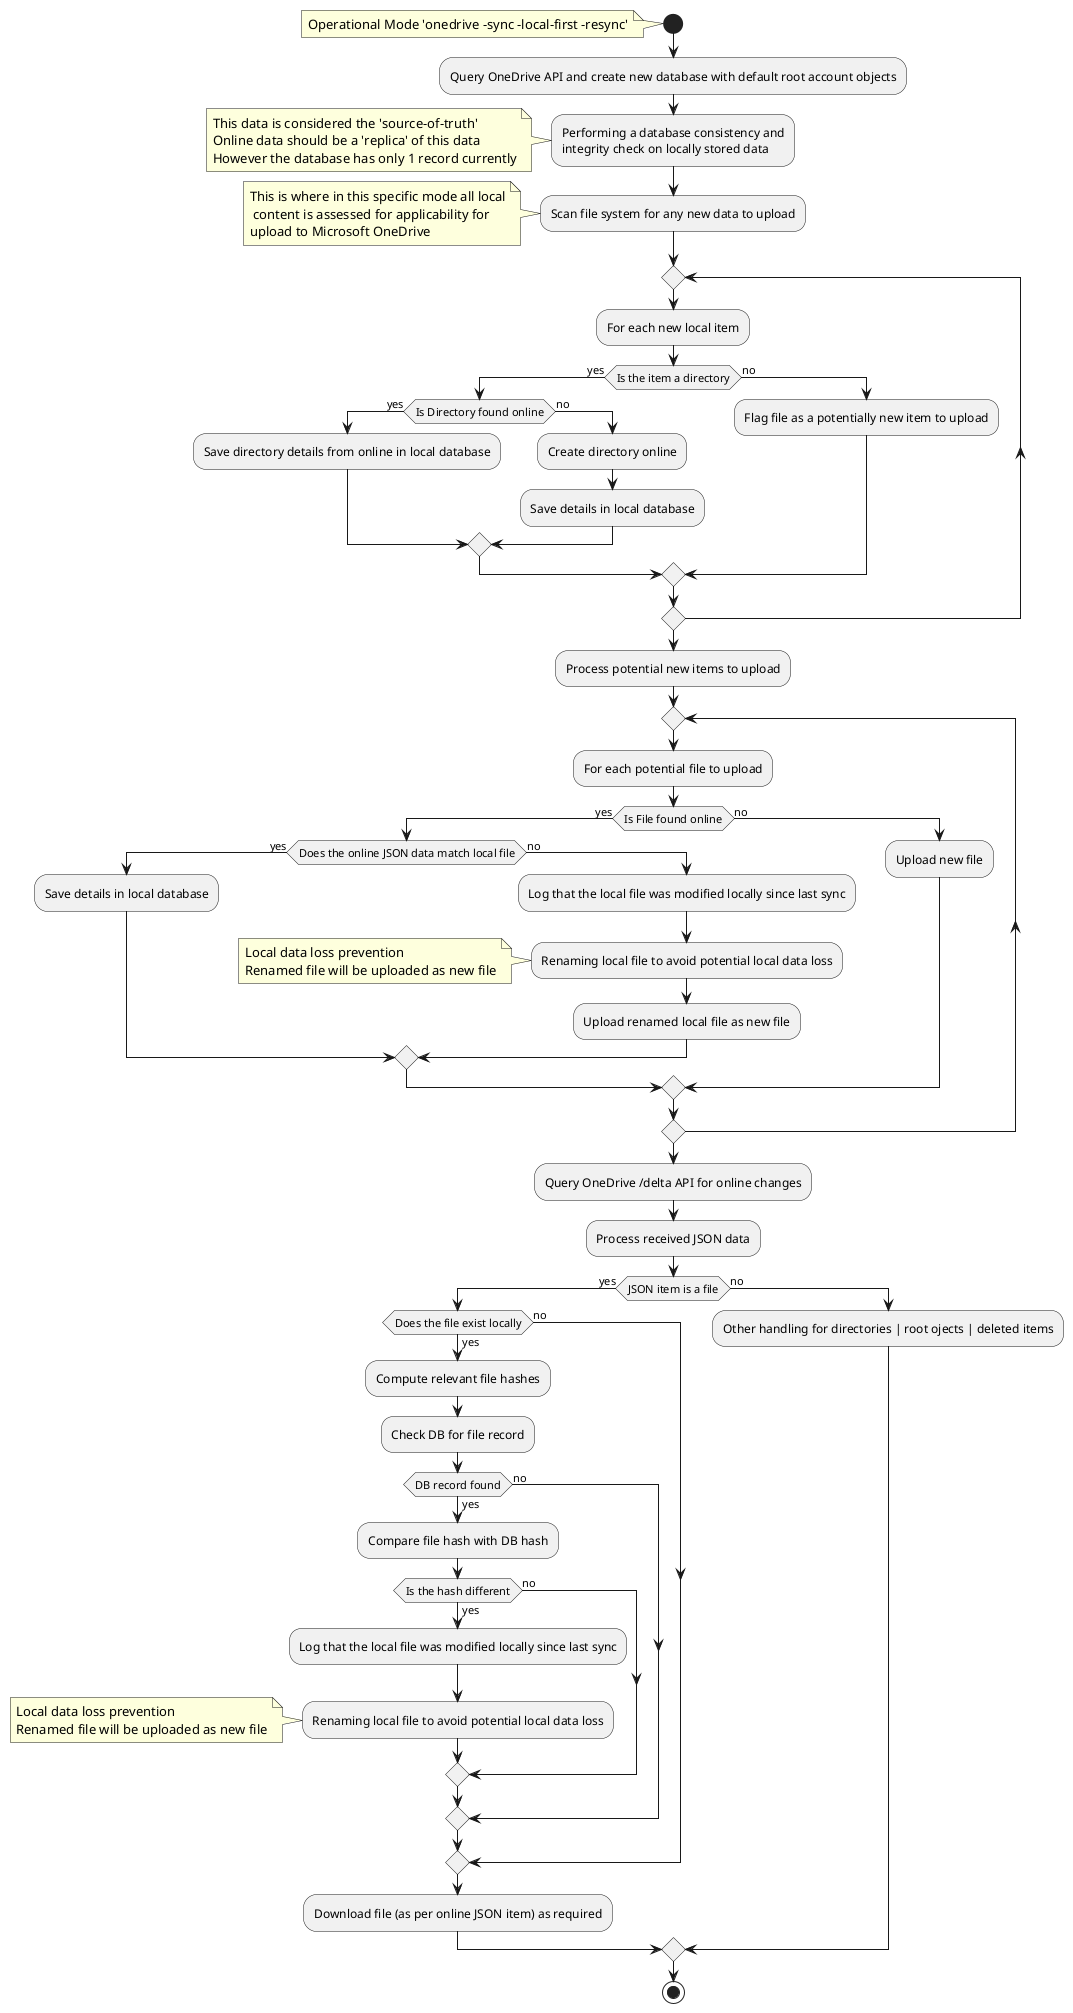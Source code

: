 @startuml
start
note left: Operational Mode 'onedrive -sync -local-first -resync'
:Query OneDrive API and create new database with default root account objects;
:Performing a database consistency and\nintegrity check on locally stored data;
note left: This data is considered the 'source-of-truth'\nOnline data should be a 'replica' of this data\nHowever the database has only 1 record currently
:Scan file system for any new data to upload;
note left: This is where in this specific mode all local\n content is assessed for applicability for\nupload to Microsoft OneDrive

repeat
  :For each new local item;
  if (Is the item a directory) then (yes)
    if (Is Directory found online) then (yes)
      :Save directory details from online in local database;
    else (no)
      :Create directory online;
      :Save details in local database;
    endif
  else (no)
    :Flag file as a potentially new item to upload;
  endif
repeat while

:Process potential new items to upload;

repeat
  :For each potential file to upload;
  if (Is File found online) then (yes)
    if (Does the online JSON data match local file) then (yes)
		  :Save details in local database;
	   else (no)
	    :Log that the local file was modified locally since last sync;
	    :Renaming local file to avoid potential local data loss;
       note left: Local data loss prevention\nRenamed file will be uploaded as new file
       :Upload renamed local file as new file;
	  endif
  else (no)
    :Upload new file;
  endif
repeat while

:Query OneDrive /delta API for online changes;
:Process received JSON data;
if (JSON item is a file) then (yes)
  if (Does the file exist locally) then (yes)
    :Compute relevant file hashes;
    :Check DB for file record;
    if (DB record found) then (yes)
      :Compare file hash with DB hash;
      if (Is the hash different) then (yes)
        :Log that the local file was modified locally since last sync;
        :Renaming local file to avoid potential local data loss;
        note left: Local data loss prevention\nRenamed file will be uploaded as new file
      else (no)
      endif
    else (no)
    
    endif
  else (no)
  endif

:Download file (as per online JSON item) as required;
  
else (no)
  :Other handling for directories | root ojects | deleted items;
endif


stop
@enduml